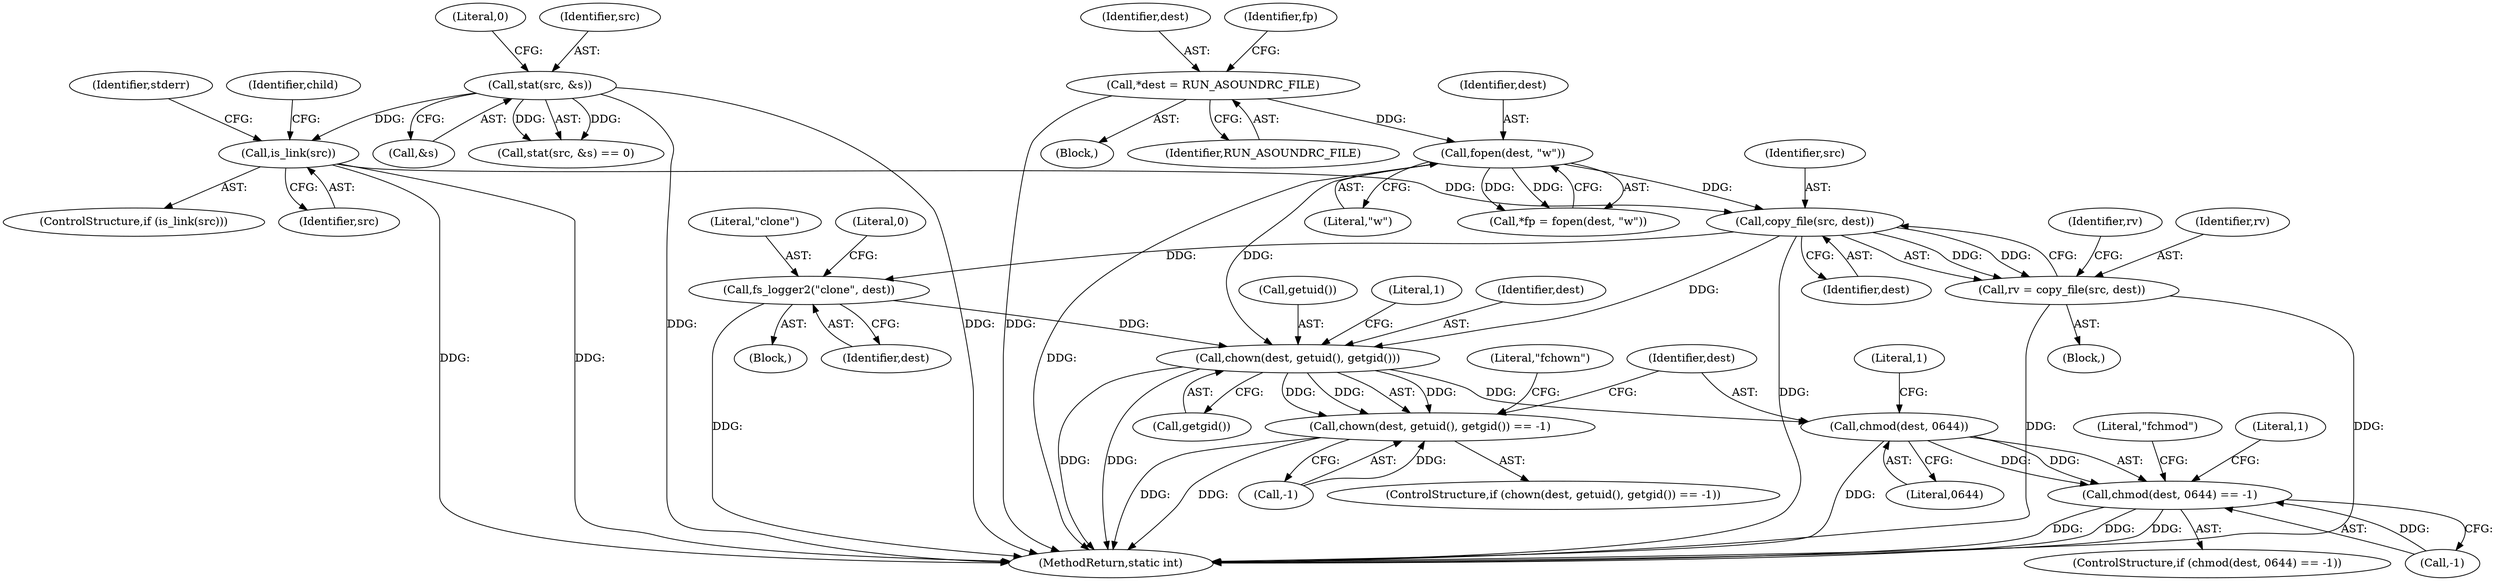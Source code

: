 digraph "0_firejail_903fd8a0789ca3cc3c21d84cd0282481515592ef_2@API" {
"1000180" [label="(Call,copy_file(src, dest))"];
"1000152" [label="(Call,is_link(src))"];
"1000145" [label="(Call,stat(src, &s))"];
"1000113" [label="(Call,fopen(dest, \"w\"))"];
"1000107" [label="(Call,*dest = RUN_ASOUNDRC_FILE)"];
"1000178" [label="(Call,rv = copy_file(src, dest))"];
"1000190" [label="(Call,fs_logger2(\"clone\", dest))"];
"1000201" [label="(Call,chown(dest, getuid(), getgid()))"];
"1000200" [label="(Call,chown(dest, getuid(), getgid()) == -1)"];
"1000211" [label="(Call,chmod(dest, 0644))"];
"1000210" [label="(Call,chmod(dest, 0644) == -1)"];
"1000180" [label="(Call,copy_file(src, dest))"];
"1000162" [label="(Identifier,child)"];
"1000205" [label="(Call,-1)"];
"1000200" [label="(Call,chown(dest, getuid(), getgid()) == -1)"];
"1000153" [label="(Identifier,src)"];
"1000156" [label="(Identifier,stderr)"];
"1000103" [label="(Block,)"];
"1000115" [label="(Literal,\"w\")"];
"1000108" [label="(Identifier,dest)"];
"1000203" [label="(Call,getuid())"];
"1000113" [label="(Call,fopen(dest, \"w\"))"];
"1000151" [label="(ControlStructure,if (is_link(src)))"];
"1000206" [label="(Literal,1)"];
"1000192" [label="(Identifier,dest)"];
"1000219" [label="(Literal,1)"];
"1000147" [label="(Call,&s)"];
"1000111" [label="(Call,*fp = fopen(dest, \"w\"))"];
"1000174" [label="(Block,)"];
"1000209" [label="(ControlStructure,if (chmod(dest, 0644) == -1))"];
"1000112" [label="(Identifier,fp)"];
"1000222" [label="(MethodReturn,static int)"];
"1000107" [label="(Call,*dest = RUN_ASOUNDRC_FILE)"];
"1000202" [label="(Identifier,dest)"];
"1000211" [label="(Call,chmod(dest, 0644))"];
"1000145" [label="(Call,stat(src, &s))"];
"1000149" [label="(Literal,0)"];
"1000184" [label="(Identifier,rv)"];
"1000189" [label="(Block,)"];
"1000152" [label="(Call,is_link(src))"];
"1000199" [label="(ControlStructure,if (chown(dest, getuid(), getgid()) == -1))"];
"1000178" [label="(Call,rv = copy_file(src, dest))"];
"1000201" [label="(Call,chown(dest, getuid(), getgid()))"];
"1000212" [label="(Identifier,dest)"];
"1000214" [label="(Call,-1)"];
"1000204" [label="(Call,getgid())"];
"1000217" [label="(Literal,\"fchmod\")"];
"1000191" [label="(Literal,\"clone\")"];
"1000114" [label="(Identifier,dest)"];
"1000179" [label="(Identifier,rv)"];
"1000146" [label="(Identifier,src)"];
"1000181" [label="(Identifier,src)"];
"1000208" [label="(Literal,\"fchown\")"];
"1000182" [label="(Identifier,dest)"];
"1000194" [label="(Literal,0)"];
"1000109" [label="(Identifier,RUN_ASOUNDRC_FILE)"];
"1000190" [label="(Call,fs_logger2(\"clone\", dest))"];
"1000213" [label="(Literal,0644)"];
"1000210" [label="(Call,chmod(dest, 0644) == -1)"];
"1000215" [label="(Literal,1)"];
"1000144" [label="(Call,stat(src, &s) == 0)"];
"1000180" -> "1000178"  [label="AST: "];
"1000180" -> "1000182"  [label="CFG: "];
"1000181" -> "1000180"  [label="AST: "];
"1000182" -> "1000180"  [label="AST: "];
"1000178" -> "1000180"  [label="CFG: "];
"1000180" -> "1000222"  [label="DDG: "];
"1000180" -> "1000178"  [label="DDG: "];
"1000180" -> "1000178"  [label="DDG: "];
"1000152" -> "1000180"  [label="DDG: "];
"1000113" -> "1000180"  [label="DDG: "];
"1000180" -> "1000190"  [label="DDG: "];
"1000180" -> "1000201"  [label="DDG: "];
"1000152" -> "1000151"  [label="AST: "];
"1000152" -> "1000153"  [label="CFG: "];
"1000153" -> "1000152"  [label="AST: "];
"1000156" -> "1000152"  [label="CFG: "];
"1000162" -> "1000152"  [label="CFG: "];
"1000152" -> "1000222"  [label="DDG: "];
"1000152" -> "1000222"  [label="DDG: "];
"1000145" -> "1000152"  [label="DDG: "];
"1000145" -> "1000144"  [label="AST: "];
"1000145" -> "1000147"  [label="CFG: "];
"1000146" -> "1000145"  [label="AST: "];
"1000147" -> "1000145"  [label="AST: "];
"1000149" -> "1000145"  [label="CFG: "];
"1000145" -> "1000222"  [label="DDG: "];
"1000145" -> "1000222"  [label="DDG: "];
"1000145" -> "1000144"  [label="DDG: "];
"1000145" -> "1000144"  [label="DDG: "];
"1000113" -> "1000111"  [label="AST: "];
"1000113" -> "1000115"  [label="CFG: "];
"1000114" -> "1000113"  [label="AST: "];
"1000115" -> "1000113"  [label="AST: "];
"1000111" -> "1000113"  [label="CFG: "];
"1000113" -> "1000222"  [label="DDG: "];
"1000113" -> "1000111"  [label="DDG: "];
"1000113" -> "1000111"  [label="DDG: "];
"1000107" -> "1000113"  [label="DDG: "];
"1000113" -> "1000201"  [label="DDG: "];
"1000107" -> "1000103"  [label="AST: "];
"1000107" -> "1000109"  [label="CFG: "];
"1000108" -> "1000107"  [label="AST: "];
"1000109" -> "1000107"  [label="AST: "];
"1000112" -> "1000107"  [label="CFG: "];
"1000107" -> "1000222"  [label="DDG: "];
"1000178" -> "1000174"  [label="AST: "];
"1000179" -> "1000178"  [label="AST: "];
"1000184" -> "1000178"  [label="CFG: "];
"1000178" -> "1000222"  [label="DDG: "];
"1000178" -> "1000222"  [label="DDG: "];
"1000190" -> "1000189"  [label="AST: "];
"1000190" -> "1000192"  [label="CFG: "];
"1000191" -> "1000190"  [label="AST: "];
"1000192" -> "1000190"  [label="AST: "];
"1000194" -> "1000190"  [label="CFG: "];
"1000190" -> "1000222"  [label="DDG: "];
"1000190" -> "1000201"  [label="DDG: "];
"1000201" -> "1000200"  [label="AST: "];
"1000201" -> "1000204"  [label="CFG: "];
"1000202" -> "1000201"  [label="AST: "];
"1000203" -> "1000201"  [label="AST: "];
"1000204" -> "1000201"  [label="AST: "];
"1000206" -> "1000201"  [label="CFG: "];
"1000201" -> "1000222"  [label="DDG: "];
"1000201" -> "1000222"  [label="DDG: "];
"1000201" -> "1000200"  [label="DDG: "];
"1000201" -> "1000200"  [label="DDG: "];
"1000201" -> "1000200"  [label="DDG: "];
"1000201" -> "1000211"  [label="DDG: "];
"1000200" -> "1000199"  [label="AST: "];
"1000200" -> "1000205"  [label="CFG: "];
"1000205" -> "1000200"  [label="AST: "];
"1000208" -> "1000200"  [label="CFG: "];
"1000212" -> "1000200"  [label="CFG: "];
"1000200" -> "1000222"  [label="DDG: "];
"1000200" -> "1000222"  [label="DDG: "];
"1000205" -> "1000200"  [label="DDG: "];
"1000211" -> "1000210"  [label="AST: "];
"1000211" -> "1000213"  [label="CFG: "];
"1000212" -> "1000211"  [label="AST: "];
"1000213" -> "1000211"  [label="AST: "];
"1000215" -> "1000211"  [label="CFG: "];
"1000211" -> "1000222"  [label="DDG: "];
"1000211" -> "1000210"  [label="DDG: "];
"1000211" -> "1000210"  [label="DDG: "];
"1000210" -> "1000209"  [label="AST: "];
"1000210" -> "1000214"  [label="CFG: "];
"1000214" -> "1000210"  [label="AST: "];
"1000217" -> "1000210"  [label="CFG: "];
"1000219" -> "1000210"  [label="CFG: "];
"1000210" -> "1000222"  [label="DDG: "];
"1000210" -> "1000222"  [label="DDG: "];
"1000210" -> "1000222"  [label="DDG: "];
"1000214" -> "1000210"  [label="DDG: "];
}
